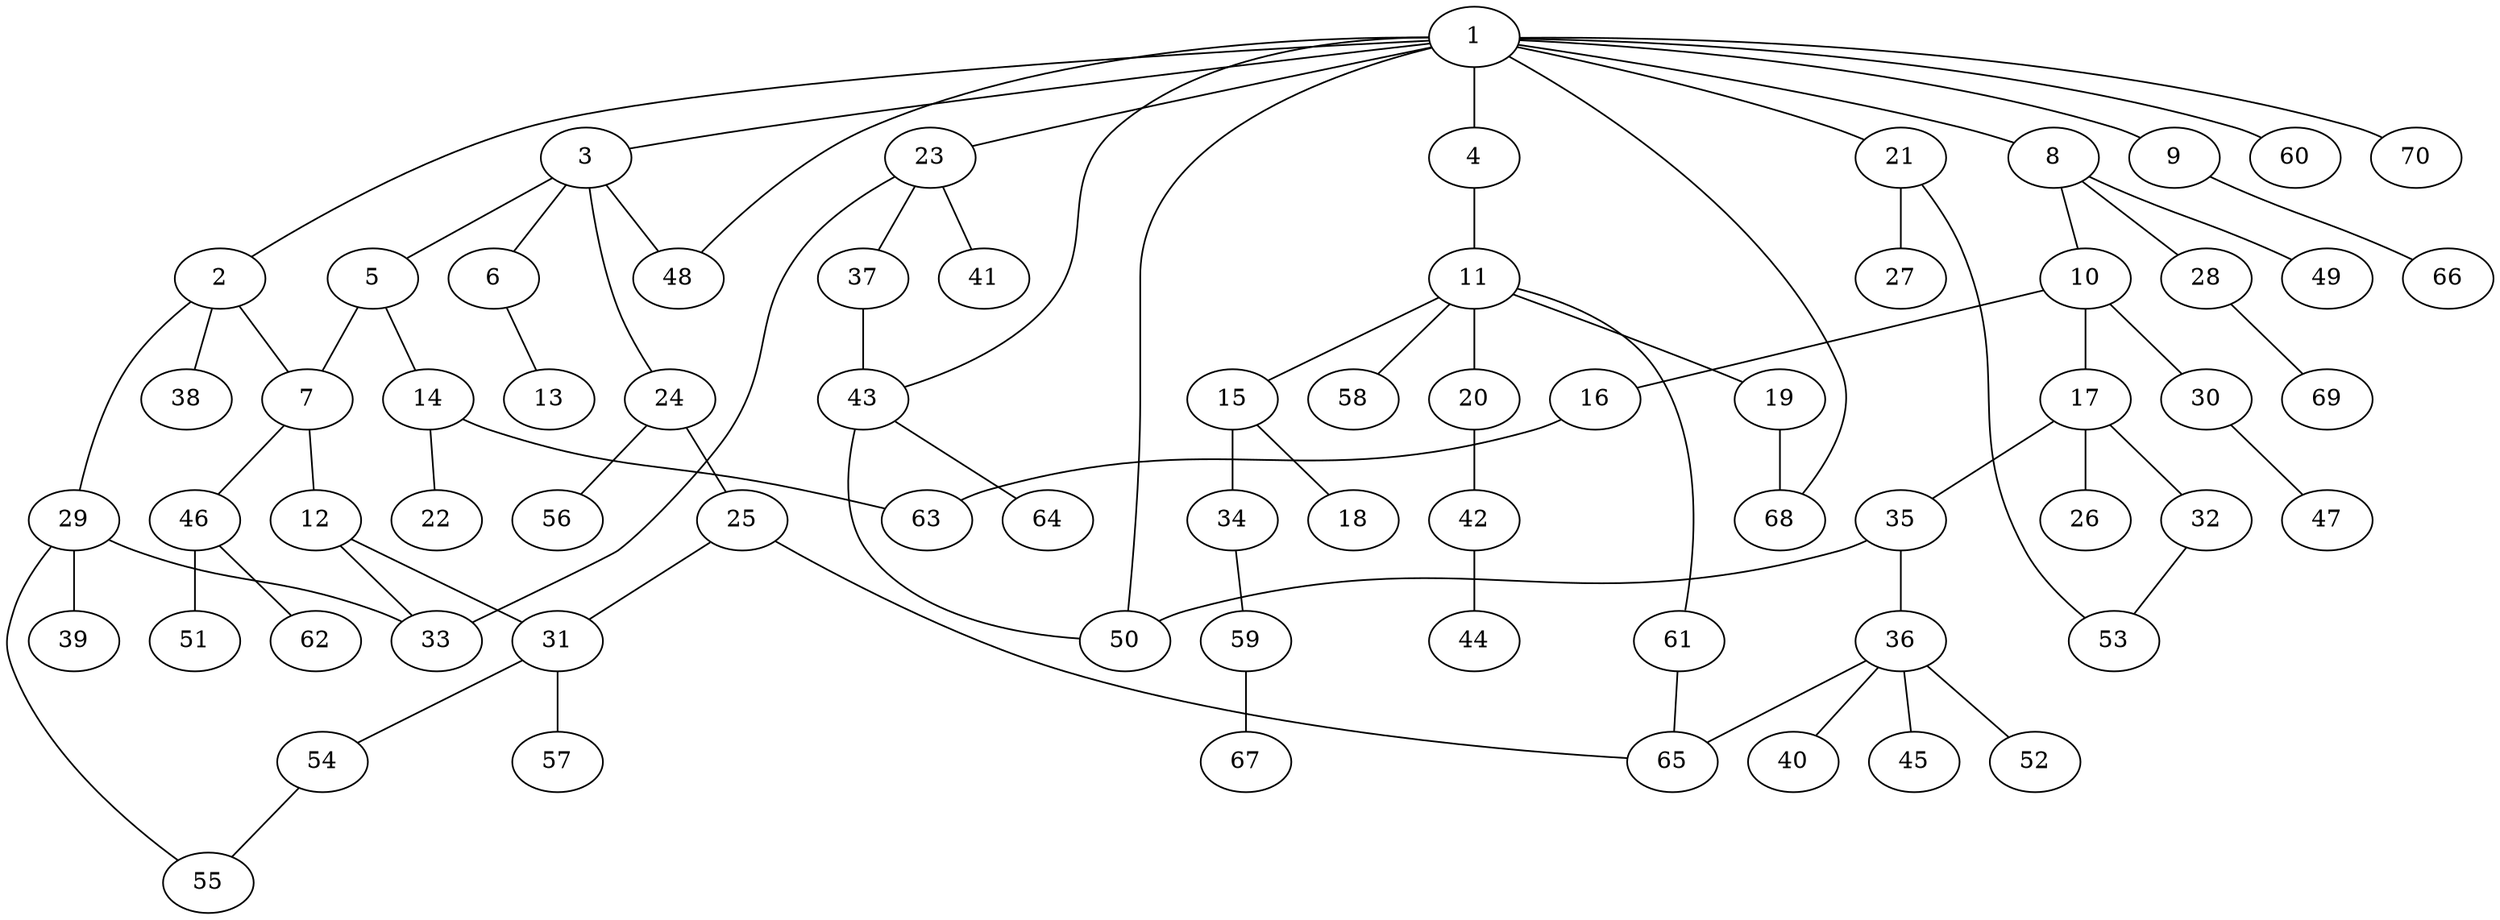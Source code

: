 graph graphname {1--2
1--3
1--4
1--8
1--9
1--21
1--23
1--43
1--48
1--50
1--60
1--68
1--70
2--7
2--29
2--38
3--5
3--6
3--24
3--48
4--11
5--7
5--14
6--13
7--12
7--46
8--10
8--28
8--49
9--66
10--16
10--17
10--30
11--15
11--19
11--20
11--58
11--61
12--31
12--33
14--22
14--63
15--18
15--34
16--63
17--26
17--32
17--35
19--68
20--42
21--27
21--53
23--33
23--37
23--41
24--25
24--56
25--31
25--65
28--69
29--33
29--39
29--55
30--47
31--54
31--57
32--53
34--59
35--36
35--50
36--40
36--45
36--52
36--65
37--43
42--44
43--50
43--64
46--51
46--62
54--55
59--67
61--65
}